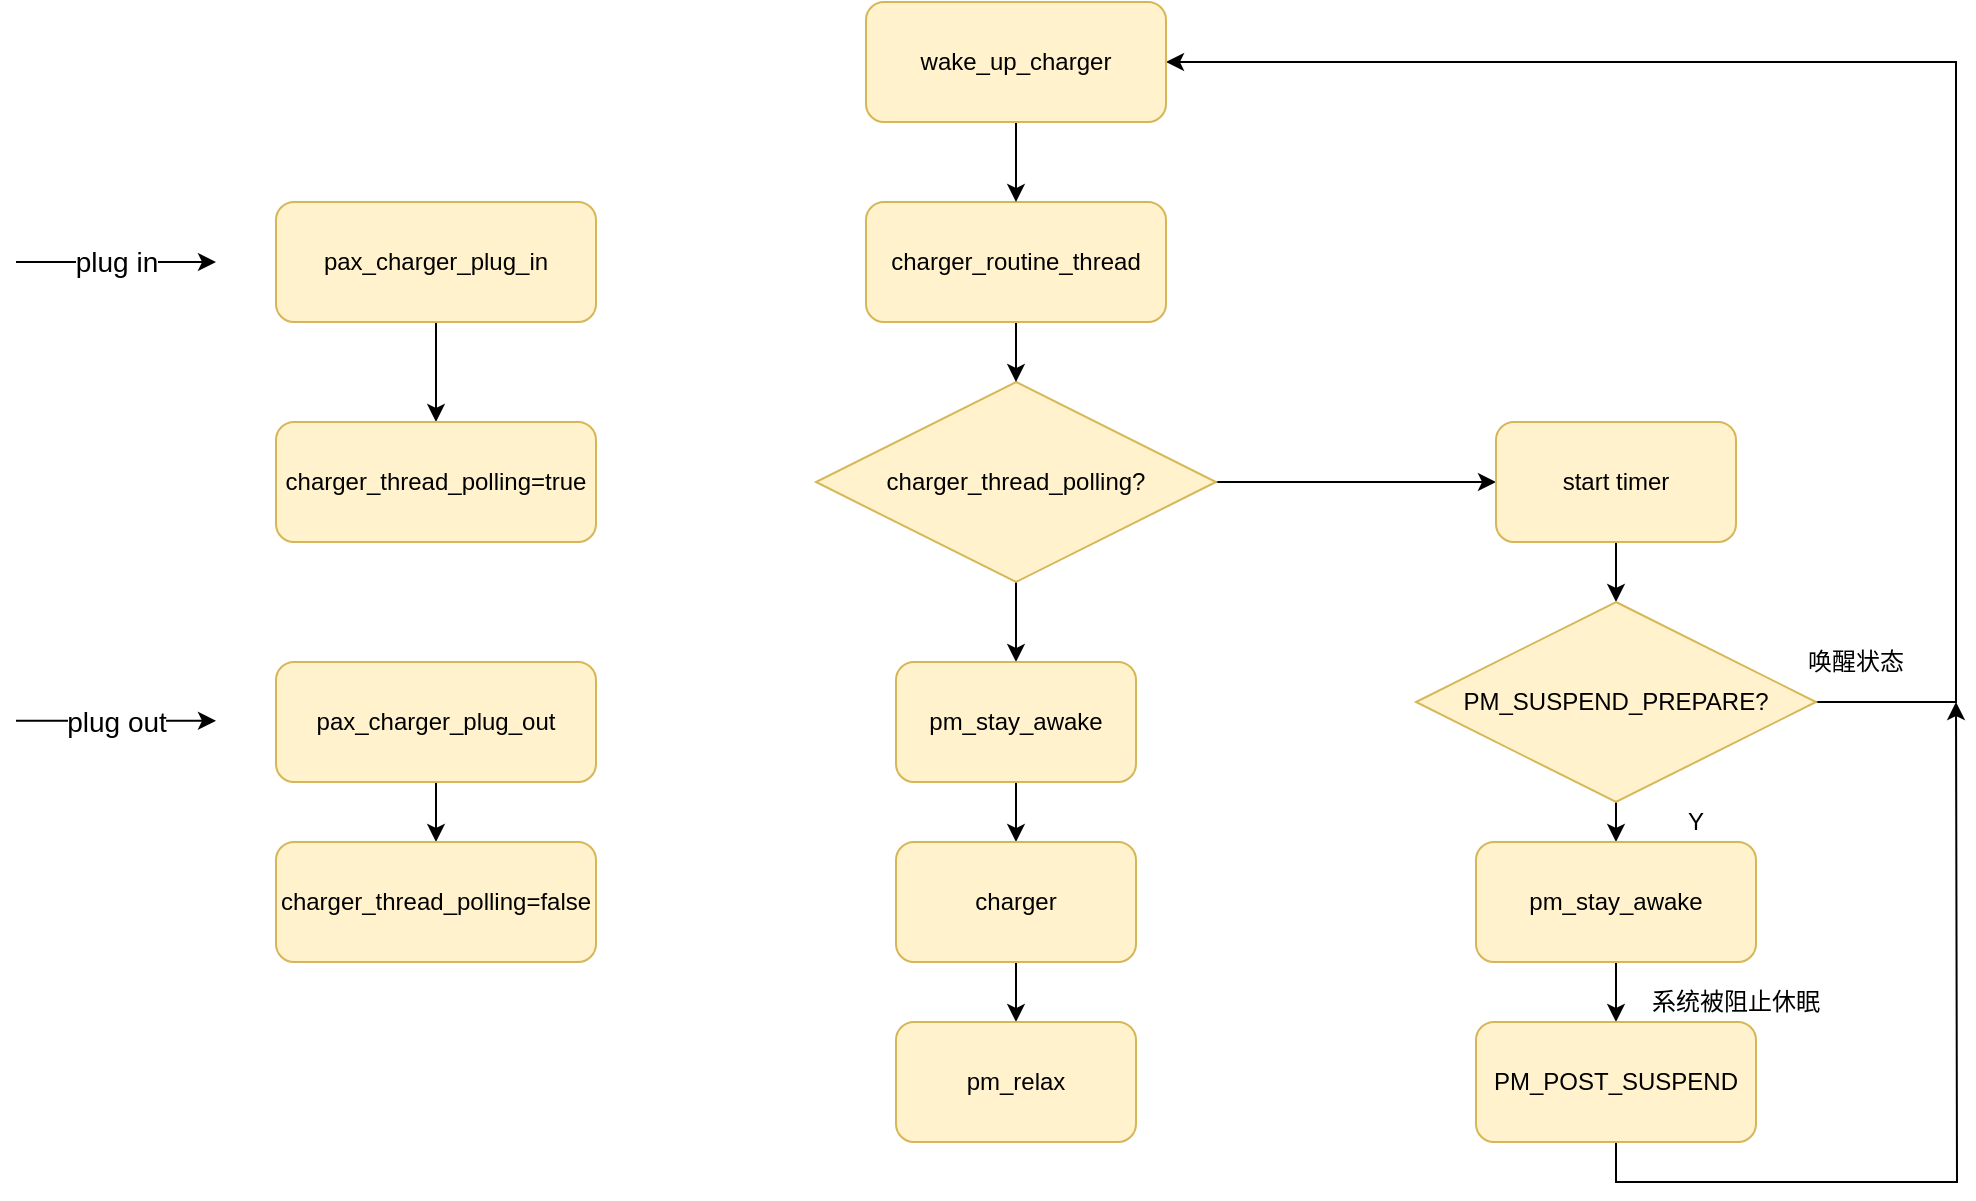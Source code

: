 <mxfile version="13.6.2" type="device"><diagram id="O8cvey9evhMjzs9EgUY9" name="Page-1"><mxGraphModel dx="1278" dy="948" grid="1" gridSize="10" guides="1" tooltips="1" connect="1" arrows="1" fold="1" page="1" pageScale="1" pageWidth="827" pageHeight="1169" math="0" shadow="0"><root><mxCell id="0"/><mxCell id="1" parent="0"/><mxCell id="ojU4QWZZqIz0WVewLuhC-43" style="edgeStyle=orthogonalEdgeStyle;rounded=0;orthogonalLoop=1;jettySize=auto;html=1;exitX=0.5;exitY=1;exitDx=0;exitDy=0;entryX=0.5;entryY=0;entryDx=0;entryDy=0;" edge="1" parent="1" source="ojU4QWZZqIz0WVewLuhC-1" target="ojU4QWZZqIz0WVewLuhC-42"><mxGeometry relative="1" as="geometry"/></mxCell><mxCell id="ojU4QWZZqIz0WVewLuhC-1" value="pax_charger_plug_out" style="rounded=1;whiteSpace=wrap;html=1;fillColor=#fff2cc;strokeColor=#d6b656;" vertex="1" parent="1"><mxGeometry x="180" y="360" width="160" height="60" as="geometry"/></mxCell><mxCell id="ojU4QWZZqIz0WVewLuhC-39" style="edgeStyle=orthogonalEdgeStyle;rounded=0;orthogonalLoop=1;jettySize=auto;html=1;exitX=0.5;exitY=1;exitDx=0;exitDy=0;entryX=0.5;entryY=0;entryDx=0;entryDy=0;" edge="1" parent="1" source="ojU4QWZZqIz0WVewLuhC-2" target="ojU4QWZZqIz0WVewLuhC-37"><mxGeometry relative="1" as="geometry"/></mxCell><mxCell id="ojU4QWZZqIz0WVewLuhC-2" value="pax_charger_plug_in" style="rounded=1;whiteSpace=wrap;html=1;fillColor=#fff2cc;strokeColor=#d6b656;" vertex="1" parent="1"><mxGeometry x="180" y="130" width="160" height="60" as="geometry"/></mxCell><mxCell id="ojU4QWZZqIz0WVewLuhC-11" style="edgeStyle=orthogonalEdgeStyle;rounded=0;orthogonalLoop=1;jettySize=auto;html=1;exitX=0.5;exitY=1;exitDx=0;exitDy=0;entryX=0.5;entryY=0;entryDx=0;entryDy=0;" edge="1" parent="1" source="ojU4QWZZqIz0WVewLuhC-4" target="ojU4QWZZqIz0WVewLuhC-8"><mxGeometry relative="1" as="geometry"/></mxCell><mxCell id="ojU4QWZZqIz0WVewLuhC-33" style="edgeStyle=orthogonalEdgeStyle;rounded=0;orthogonalLoop=1;jettySize=auto;html=1;exitX=1;exitY=0.5;exitDx=0;exitDy=0;entryX=0;entryY=0.5;entryDx=0;entryDy=0;" edge="1" parent="1" source="ojU4QWZZqIz0WVewLuhC-4" target="ojU4QWZZqIz0WVewLuhC-5"><mxGeometry relative="1" as="geometry"/></mxCell><mxCell id="ojU4QWZZqIz0WVewLuhC-4" value="&lt;span&gt;charger_thread_polling?&lt;/span&gt;" style="rhombus;whiteSpace=wrap;html=1;fillColor=#fff2cc;strokeColor=#d6b656;" vertex="1" parent="1"><mxGeometry x="450" y="220" width="200" height="100" as="geometry"/></mxCell><mxCell id="ojU4QWZZqIz0WVewLuhC-15" style="edgeStyle=orthogonalEdgeStyle;rounded=0;orthogonalLoop=1;jettySize=auto;html=1;exitX=0.5;exitY=1;exitDx=0;exitDy=0;entryX=0.5;entryY=0;entryDx=0;entryDy=0;" edge="1" parent="1" source="ojU4QWZZqIz0WVewLuhC-5" target="ojU4QWZZqIz0WVewLuhC-14"><mxGeometry relative="1" as="geometry"/></mxCell><mxCell id="ojU4QWZZqIz0WVewLuhC-5" value="start timer" style="rounded=1;whiteSpace=wrap;html=1;fillColor=#fff2cc;strokeColor=#d6b656;" vertex="1" parent="1"><mxGeometry x="790" y="240" width="120" height="60" as="geometry"/></mxCell><mxCell id="ojU4QWZZqIz0WVewLuhC-7" style="edgeStyle=orthogonalEdgeStyle;rounded=0;orthogonalLoop=1;jettySize=auto;html=1;exitX=0.5;exitY=1;exitDx=0;exitDy=0;entryX=0.5;entryY=0;entryDx=0;entryDy=0;" edge="1" parent="1" source="ojU4QWZZqIz0WVewLuhC-6" target="ojU4QWZZqIz0WVewLuhC-4"><mxGeometry relative="1" as="geometry"/></mxCell><mxCell id="ojU4QWZZqIz0WVewLuhC-6" value="&lt;div&gt;charger_routine_thread&lt;/div&gt;" style="rounded=1;whiteSpace=wrap;html=1;fillColor=#fff2cc;strokeColor=#d6b656;" vertex="1" parent="1"><mxGeometry x="475" y="130" width="150" height="60" as="geometry"/></mxCell><mxCell id="ojU4QWZZqIz0WVewLuhC-12" style="edgeStyle=orthogonalEdgeStyle;rounded=0;orthogonalLoop=1;jettySize=auto;html=1;exitX=0.5;exitY=1;exitDx=0;exitDy=0;entryX=0.5;entryY=0;entryDx=0;entryDy=0;" edge="1" parent="1" source="ojU4QWZZqIz0WVewLuhC-8" target="ojU4QWZZqIz0WVewLuhC-9"><mxGeometry relative="1" as="geometry"/></mxCell><mxCell id="ojU4QWZZqIz0WVewLuhC-8" value="pm_stay_awake" style="rounded=1;whiteSpace=wrap;html=1;fillColor=#fff2cc;strokeColor=#d6b656;" vertex="1" parent="1"><mxGeometry x="490" y="360" width="120" height="60" as="geometry"/></mxCell><mxCell id="ojU4QWZZqIz0WVewLuhC-13" style="edgeStyle=orthogonalEdgeStyle;rounded=0;orthogonalLoop=1;jettySize=auto;html=1;exitX=0.5;exitY=1;exitDx=0;exitDy=0;entryX=0.5;entryY=0;entryDx=0;entryDy=0;" edge="1" parent="1" source="ojU4QWZZqIz0WVewLuhC-9" target="ojU4QWZZqIz0WVewLuhC-10"><mxGeometry relative="1" as="geometry"/></mxCell><mxCell id="ojU4QWZZqIz0WVewLuhC-9" value="charger" style="rounded=1;whiteSpace=wrap;html=1;fillColor=#fff2cc;strokeColor=#d6b656;" vertex="1" parent="1"><mxGeometry x="490" y="450" width="120" height="60" as="geometry"/></mxCell><mxCell id="ojU4QWZZqIz0WVewLuhC-10" value="pm_relax" style="rounded=1;whiteSpace=wrap;html=1;fillColor=#fff2cc;strokeColor=#d6b656;" vertex="1" parent="1"><mxGeometry x="490" y="540" width="120" height="60" as="geometry"/></mxCell><mxCell id="ojU4QWZZqIz0WVewLuhC-18" style="edgeStyle=orthogonalEdgeStyle;rounded=0;orthogonalLoop=1;jettySize=auto;html=1;exitX=0.5;exitY=1;exitDx=0;exitDy=0;entryX=0.5;entryY=0;entryDx=0;entryDy=0;" edge="1" parent="1" source="ojU4QWZZqIz0WVewLuhC-14" target="ojU4QWZZqIz0WVewLuhC-16"><mxGeometry relative="1" as="geometry"/></mxCell><mxCell id="ojU4QWZZqIz0WVewLuhC-34" style="edgeStyle=orthogonalEdgeStyle;rounded=0;orthogonalLoop=1;jettySize=auto;html=1;exitX=1;exitY=0.5;exitDx=0;exitDy=0;entryX=1;entryY=0.5;entryDx=0;entryDy=0;" edge="1" parent="1" source="ojU4QWZZqIz0WVewLuhC-14" target="ojU4QWZZqIz0WVewLuhC-22"><mxGeometry relative="1" as="geometry"><Array as="points"><mxPoint x="1020" y="380"/><mxPoint x="1020" y="60"/></Array></mxGeometry></mxCell><mxCell id="ojU4QWZZqIz0WVewLuhC-14" value="&lt;span&gt;PM_SUSPEND_PREPARE?&lt;/span&gt;" style="rhombus;whiteSpace=wrap;html=1;fillColor=#fff2cc;strokeColor=#d6b656;" vertex="1" parent="1"><mxGeometry x="750" y="330" width="200" height="100" as="geometry"/></mxCell><mxCell id="ojU4QWZZqIz0WVewLuhC-28" style="edgeStyle=orthogonalEdgeStyle;rounded=0;orthogonalLoop=1;jettySize=auto;html=1;exitX=0.5;exitY=1;exitDx=0;exitDy=0;entryX=0.5;entryY=0;entryDx=0;entryDy=0;" edge="1" parent="1" source="ojU4QWZZqIz0WVewLuhC-16" target="ojU4QWZZqIz0WVewLuhC-27"><mxGeometry relative="1" as="geometry"/></mxCell><mxCell id="ojU4QWZZqIz0WVewLuhC-16" value="pm_stay_awake" style="rounded=1;whiteSpace=wrap;html=1;fillColor=#fff2cc;strokeColor=#d6b656;" vertex="1" parent="1"><mxGeometry x="780" y="450" width="140" height="60" as="geometry"/></mxCell><mxCell id="ojU4QWZZqIz0WVewLuhC-19" value="Y" style="text;html=1;strokeColor=none;fillColor=none;align=center;verticalAlign=middle;whiteSpace=wrap;rounded=0;" vertex="1" parent="1"><mxGeometry x="870" y="430" width="40" height="20" as="geometry"/></mxCell><mxCell id="ojU4QWZZqIz0WVewLuhC-23" style="edgeStyle=orthogonalEdgeStyle;rounded=0;orthogonalLoop=1;jettySize=auto;html=1;exitX=0.5;exitY=1;exitDx=0;exitDy=0;entryX=0.5;entryY=0;entryDx=0;entryDy=0;" edge="1" parent="1" source="ojU4QWZZqIz0WVewLuhC-22" target="ojU4QWZZqIz0WVewLuhC-6"><mxGeometry relative="1" as="geometry"/></mxCell><mxCell id="ojU4QWZZqIz0WVewLuhC-22" value="&lt;div&gt;wake_up_charger&lt;/div&gt;" style="rounded=1;whiteSpace=wrap;html=1;fillColor=#fff2cc;strokeColor=#d6b656;" vertex="1" parent="1"><mxGeometry x="475" y="30" width="150" height="60" as="geometry"/></mxCell><mxCell id="ojU4QWZZqIz0WVewLuhC-26" value="唤醒状态" style="text;html=1;strokeColor=none;fillColor=none;align=center;verticalAlign=middle;whiteSpace=wrap;rounded=0;" vertex="1" parent="1"><mxGeometry x="940" y="350" width="60" height="20" as="geometry"/></mxCell><mxCell id="ojU4QWZZqIz0WVewLuhC-36" style="edgeStyle=orthogonalEdgeStyle;rounded=0;orthogonalLoop=1;jettySize=auto;html=1;exitX=0.5;exitY=1;exitDx=0;exitDy=0;" edge="1" parent="1" source="ojU4QWZZqIz0WVewLuhC-27"><mxGeometry relative="1" as="geometry"><mxPoint x="1020" y="380" as="targetPoint"/></mxGeometry></mxCell><mxCell id="ojU4QWZZqIz0WVewLuhC-27" value="PM_POST_SUSPEND" style="rounded=1;whiteSpace=wrap;html=1;fillColor=#fff2cc;strokeColor=#d6b656;" vertex="1" parent="1"><mxGeometry x="780" y="540" width="140" height="60" as="geometry"/></mxCell><mxCell id="ojU4QWZZqIz0WVewLuhC-29" value="系统被阻止休眠" style="text;html=1;strokeColor=none;fillColor=none;align=center;verticalAlign=middle;whiteSpace=wrap;rounded=0;" vertex="1" parent="1"><mxGeometry x="860" y="520" width="100" height="20" as="geometry"/></mxCell><mxCell id="ojU4QWZZqIz0WVewLuhC-37" value="charger_thread_polling=true" style="rounded=1;whiteSpace=wrap;html=1;fillColor=#fff2cc;strokeColor=#d6b656;" vertex="1" parent="1"><mxGeometry x="180" y="240" width="160" height="60" as="geometry"/></mxCell><mxCell id="ojU4QWZZqIz0WVewLuhC-40" value="" style="endArrow=classic;html=1;" edge="1" parent="1"><mxGeometry relative="1" as="geometry"><mxPoint x="50" y="160" as="sourcePoint"/><mxPoint x="150" y="160" as="targetPoint"/></mxGeometry></mxCell><mxCell id="ojU4QWZZqIz0WVewLuhC-41" value="plug in" style="edgeLabel;resizable=0;html=1;align=center;verticalAlign=middle;fontSize=14;" connectable="0" vertex="1" parent="ojU4QWZZqIz0WVewLuhC-40"><mxGeometry relative="1" as="geometry"/></mxCell><mxCell id="ojU4QWZZqIz0WVewLuhC-42" value="charger_thread_polling=false" style="rounded=1;whiteSpace=wrap;html=1;fillColor=#fff2cc;strokeColor=#d6b656;" vertex="1" parent="1"><mxGeometry x="180" y="450" width="160" height="60" as="geometry"/></mxCell><mxCell id="ojU4QWZZqIz0WVewLuhC-44" value="" style="endArrow=classic;html=1;" edge="1" parent="1"><mxGeometry relative="1" as="geometry"><mxPoint x="50" y="389.41" as="sourcePoint"/><mxPoint x="150" y="389.41" as="targetPoint"/></mxGeometry></mxCell><mxCell id="ojU4QWZZqIz0WVewLuhC-45" value="plug out" style="edgeLabel;resizable=0;html=1;align=center;verticalAlign=middle;fontSize=14;" connectable="0" vertex="1" parent="ojU4QWZZqIz0WVewLuhC-44"><mxGeometry relative="1" as="geometry"/></mxCell></root></mxGraphModel></diagram></mxfile>